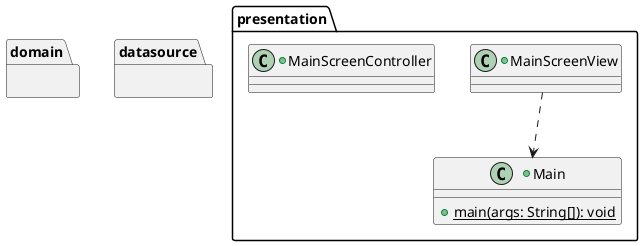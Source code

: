 @startuml

package presentation {
    +class Main {
        +{static}main(args: String[]): void
    }

    +class MainScreenView {

    }

    +class MainScreenController {
    }
    
}

package domain {
}

package datasource {
}

MainScreenView ..> Main

@enduml